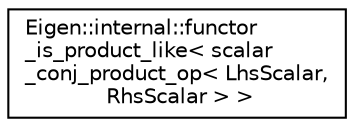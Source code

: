 digraph "Graphical Class Hierarchy"
{
  edge [fontname="Helvetica",fontsize="10",labelfontname="Helvetica",labelfontsize="10"];
  node [fontname="Helvetica",fontsize="10",shape=record];
  rankdir="LR";
  Node1 [label="Eigen::internal::functor\l_is_product_like\< scalar\l_conj_product_op\< LhsScalar,\l RhsScalar \> \>",height=0.2,width=0.4,color="black", fillcolor="white", style="filled",URL="$struct_eigen_1_1internal_1_1functor__is__product__like_3_01scalar__conj__product__op_3_01_lhs_scalar_00_01_rhs_scalar_01_4_01_4.html"];
}
